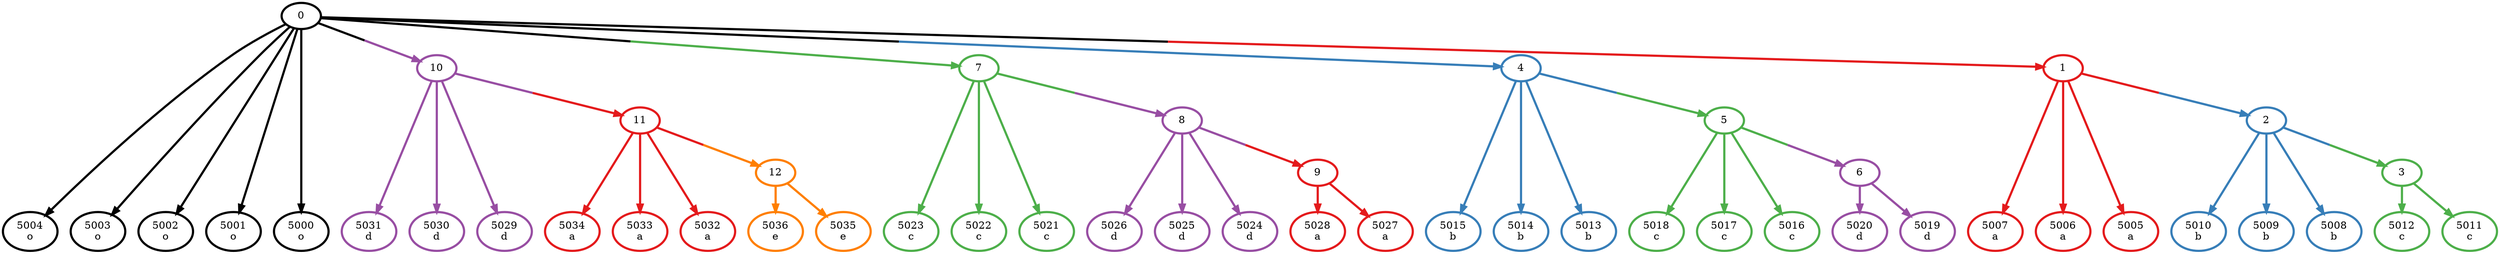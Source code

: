 digraph T {
	{
		rank=same
		49 [penwidth=3,colorscheme=set19,color=5,label="5036\ne"]
		48 [penwidth=3,colorscheme=set19,color=5,label="5035\ne"]
		47 [penwidth=3,colorscheme=set19,color=1,label="5034\na"]
		46 [penwidth=3,colorscheme=set19,color=1,label="5033\na"]
		45 [penwidth=3,colorscheme=set19,color=1,label="5032\na"]
		43 [penwidth=3,colorscheme=set19,color=4,label="5031\nd"]
		42 [penwidth=3,colorscheme=set19,color=4,label="5030\nd"]
		41 [penwidth=3,colorscheme=set19,color=4,label="5029\nd"]
		39 [penwidth=3,colorscheme=set19,color=1,label="5028\na"]
		38 [penwidth=3,colorscheme=set19,color=1,label="5027\na"]
		37 [penwidth=3,colorscheme=set19,color=4,label="5026\nd"]
		36 [penwidth=3,colorscheme=set19,color=4,label="5025\nd"]
		35 [penwidth=3,colorscheme=set19,color=4,label="5024\nd"]
		33 [penwidth=3,colorscheme=set19,color=3,label="5023\nc"]
		32 [penwidth=3,colorscheme=set19,color=3,label="5022\nc"]
		31 [penwidth=3,colorscheme=set19,color=3,label="5021\nc"]
		29 [penwidth=3,colorscheme=set19,color=4,label="5020\nd"]
		28 [penwidth=3,colorscheme=set19,color=4,label="5019\nd"]
		27 [penwidth=3,colorscheme=set19,color=3,label="5018\nc"]
		26 [penwidth=3,colorscheme=set19,color=3,label="5017\nc"]
		25 [penwidth=3,colorscheme=set19,color=3,label="5016\nc"]
		23 [penwidth=3,colorscheme=set19,color=2,label="5015\nb"]
		22 [penwidth=3,colorscheme=set19,color=2,label="5014\nb"]
		21 [penwidth=3,colorscheme=set19,color=2,label="5013\nb"]
		19 [penwidth=3,colorscheme=set19,color=3,label="5012\nc"]
		18 [penwidth=3,colorscheme=set19,color=3,label="5011\nc"]
		17 [penwidth=3,colorscheme=set19,color=2,label="5010\nb"]
		16 [penwidth=3,colorscheme=set19,color=2,label="5009\nb"]
		15 [penwidth=3,colorscheme=set19,color=2,label="5008\nb"]
		13 [penwidth=3,colorscheme=set19,color=1,label="5007\na"]
		12 [penwidth=3,colorscheme=set19,color=1,label="5006\na"]
		11 [penwidth=3,colorscheme=set19,color=1,label="5005\na"]
		9 [penwidth=3,colorscheme=set19,color=-659038545,label="5004\no"]
		8 [penwidth=3,colorscheme=set19,color=-659038545,label="5003\no"]
		7 [penwidth=3,colorscheme=set19,color=-659038545,label="5002\no"]
		6 [penwidth=3,colorscheme=set19,color=-659038545,label="5001\no"]
		5 [penwidth=3,colorscheme=set19,color=-659038545,label="5000\no"]
	}
	44 [penwidth=3,colorscheme=set19,color=5,label="12"]
	40 [penwidth=3,colorscheme=set19,color=1,label="11"]
	34 [penwidth=3,colorscheme=set19,color=1,label="9"]
	30 [penwidth=3,colorscheme=set19,color=4,label="8"]
	24 [penwidth=3,colorscheme=set19,color=4,label="6"]
	20 [penwidth=3,colorscheme=set19,color=3,label="5"]
	14 [penwidth=3,colorscheme=set19,color=3,label="3"]
	10 [penwidth=3,colorscheme=set19,color=2,label="2"]
	4 [penwidth=3,colorscheme=set19,color=4,label="10"]
	3 [penwidth=3,colorscheme=set19,color=3,label="7"]
	2 [penwidth=3,colorscheme=set19,color=2,label="4"]
	1 [penwidth=3,colorscheme=set19,color=1,label="1"]
	0 [penwidth=3,colorscheme=set19,color=-659038545,label="0"]
	44 -> 49 [penwidth=3,colorscheme=set19,color=5]
	44 -> 48 [penwidth=3,colorscheme=set19,color=5]
	40 -> 47 [penwidth=3,colorscheme=set19,color=1]
	40 -> 46 [penwidth=3,colorscheme=set19,color=1]
	40 -> 45 [penwidth=3,colorscheme=set19,color=1]
	40 -> 44 [penwidth=3,colorscheme=set19,color="1;0.5:5"]
	34 -> 39 [penwidth=3,colorscheme=set19,color=1]
	34 -> 38 [penwidth=3,colorscheme=set19,color=1]
	30 -> 37 [penwidth=3,colorscheme=set19,color=4]
	30 -> 36 [penwidth=3,colorscheme=set19,color=4]
	30 -> 35 [penwidth=3,colorscheme=set19,color=4]
	30 -> 34 [penwidth=3,colorscheme=set19,color="4;0.5:1"]
	24 -> 29 [penwidth=3,colorscheme=set19,color=4]
	24 -> 28 [penwidth=3,colorscheme=set19,color=4]
	20 -> 27 [penwidth=3,colorscheme=set19,color=3]
	20 -> 26 [penwidth=3,colorscheme=set19,color=3]
	20 -> 25 [penwidth=3,colorscheme=set19,color=3]
	20 -> 24 [penwidth=3,colorscheme=set19,color="3;0.5:4"]
	14 -> 19 [penwidth=3,colorscheme=set19,color=3]
	14 -> 18 [penwidth=3,colorscheme=set19,color=3]
	10 -> 17 [penwidth=3,colorscheme=set19,color=2]
	10 -> 16 [penwidth=3,colorscheme=set19,color=2]
	10 -> 15 [penwidth=3,colorscheme=set19,color=2]
	10 -> 14 [penwidth=3,colorscheme=set19,color="2;0.5:3"]
	4 -> 43 [penwidth=3,colorscheme=set19,color=4]
	4 -> 42 [penwidth=3,colorscheme=set19,color=4]
	4 -> 41 [penwidth=3,colorscheme=set19,color=4]
	4 -> 40 [penwidth=3,colorscheme=set19,color="4;0.5:1"]
	3 -> 33 [penwidth=3,colorscheme=set19,color=3]
	3 -> 32 [penwidth=3,colorscheme=set19,color=3]
	3 -> 31 [penwidth=3,colorscheme=set19,color=3]
	3 -> 30 [penwidth=3,colorscheme=set19,color="3;0.5:4"]
	2 -> 23 [penwidth=3,colorscheme=set19,color=2]
	2 -> 22 [penwidth=3,colorscheme=set19,color=2]
	2 -> 21 [penwidth=3,colorscheme=set19,color=2]
	2 -> 20 [penwidth=3,colorscheme=set19,color="2;0.5:3"]
	1 -> 13 [penwidth=3,colorscheme=set19,color=1]
	1 -> 12 [penwidth=3,colorscheme=set19,color=1]
	1 -> 11 [penwidth=3,colorscheme=set19,color=1]
	1 -> 10 [penwidth=3,colorscheme=set19,color="1;0.5:2"]
	0 -> 9 [penwidth=3,colorscheme=set19,color=-659038545]
	0 -> 8 [penwidth=3,colorscheme=set19,color=-659038545]
	0 -> 7 [penwidth=3,colorscheme=set19,color=-659038545]
	0 -> 6 [penwidth=3,colorscheme=set19,color=-659038545]
	0 -> 5 [penwidth=3,colorscheme=set19,color=-659038545]
	0 -> 4 [penwidth=3,colorscheme=set19,color="-659038545;0.5:4"]
	0 -> 3 [penwidth=3,colorscheme=set19,color="-659038545;0.5:3"]
	0 -> 2 [penwidth=3,colorscheme=set19,color="-659038545;0.5:2"]
	0 -> 1 [penwidth=3,colorscheme=set19,color="-659038545;0.5:1"]
}
